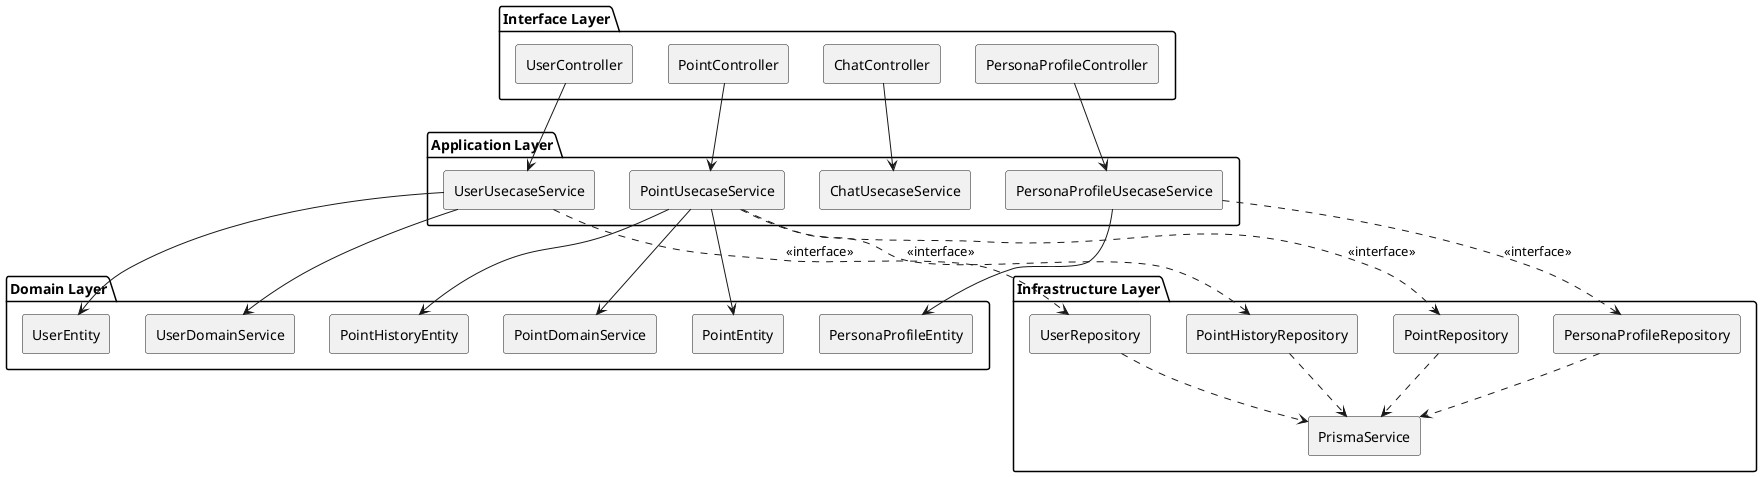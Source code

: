 @startuml
skinparam componentStyle rectangle

package "Interface Layer" {
  [UserController]
  [PointController]
  [ChatController]
  [PersonaProfileController]
}

package "Application Layer" {
  [UserUsecaseService]
  [PointUsecaseService]
  [ChatUsecaseService]
  [PersonaProfileUsecaseService]
}

package "Domain Layer" {
  [UserEntity]
  [PointEntity]
  [PointHistoryEntity]
  [PersonaProfileEntity]
  [UserDomainService]
  [PointDomainService]
}

package "Infrastructure Layer" {
  [PrismaService]
  [UserRepository]
  [PointRepository]
  [PointHistoryRepository]
  [PersonaProfileRepository]
}

' Interface → Application
[UserController] --> [UserUsecaseService]
[PointController] --> [PointUsecaseService]
[ChatController] --> [ChatUsecaseService]
[PersonaProfileController] --> [PersonaProfileUsecaseService]

' Application → Domain
[UserUsecaseService] --> [UserEntity]
[UserUsecaseService] --> [UserDomainService]
[PointUsecaseService] --> [PointEntity]
[PointUsecaseService] --> [PointDomainService]
[PointUsecaseService] --> [PointHistoryEntity]
[PersonaProfileUsecaseService] --> [PersonaProfileEntity]

' Application → Infrastructure (Repository 인터페이스를 통해)
[UserUsecaseService] ..> [UserRepository] : <<interface>>
[PointUsecaseService] ..> [PointRepository] : <<interface>>
[PointUsecaseService] ..> [PointHistoryRepository] : <<interface>>
[PersonaProfileUsecaseService] ..> [PersonaProfileRepository] : <<interface>>

' Infrastructure 구현체
[UserRepository] ..> [PrismaService]
[PointRepository] ..> [PrismaService]
[PointHistoryRepository] ..> [PrismaService]
[PersonaProfileRepository] ..> [PrismaService]

@enduml
